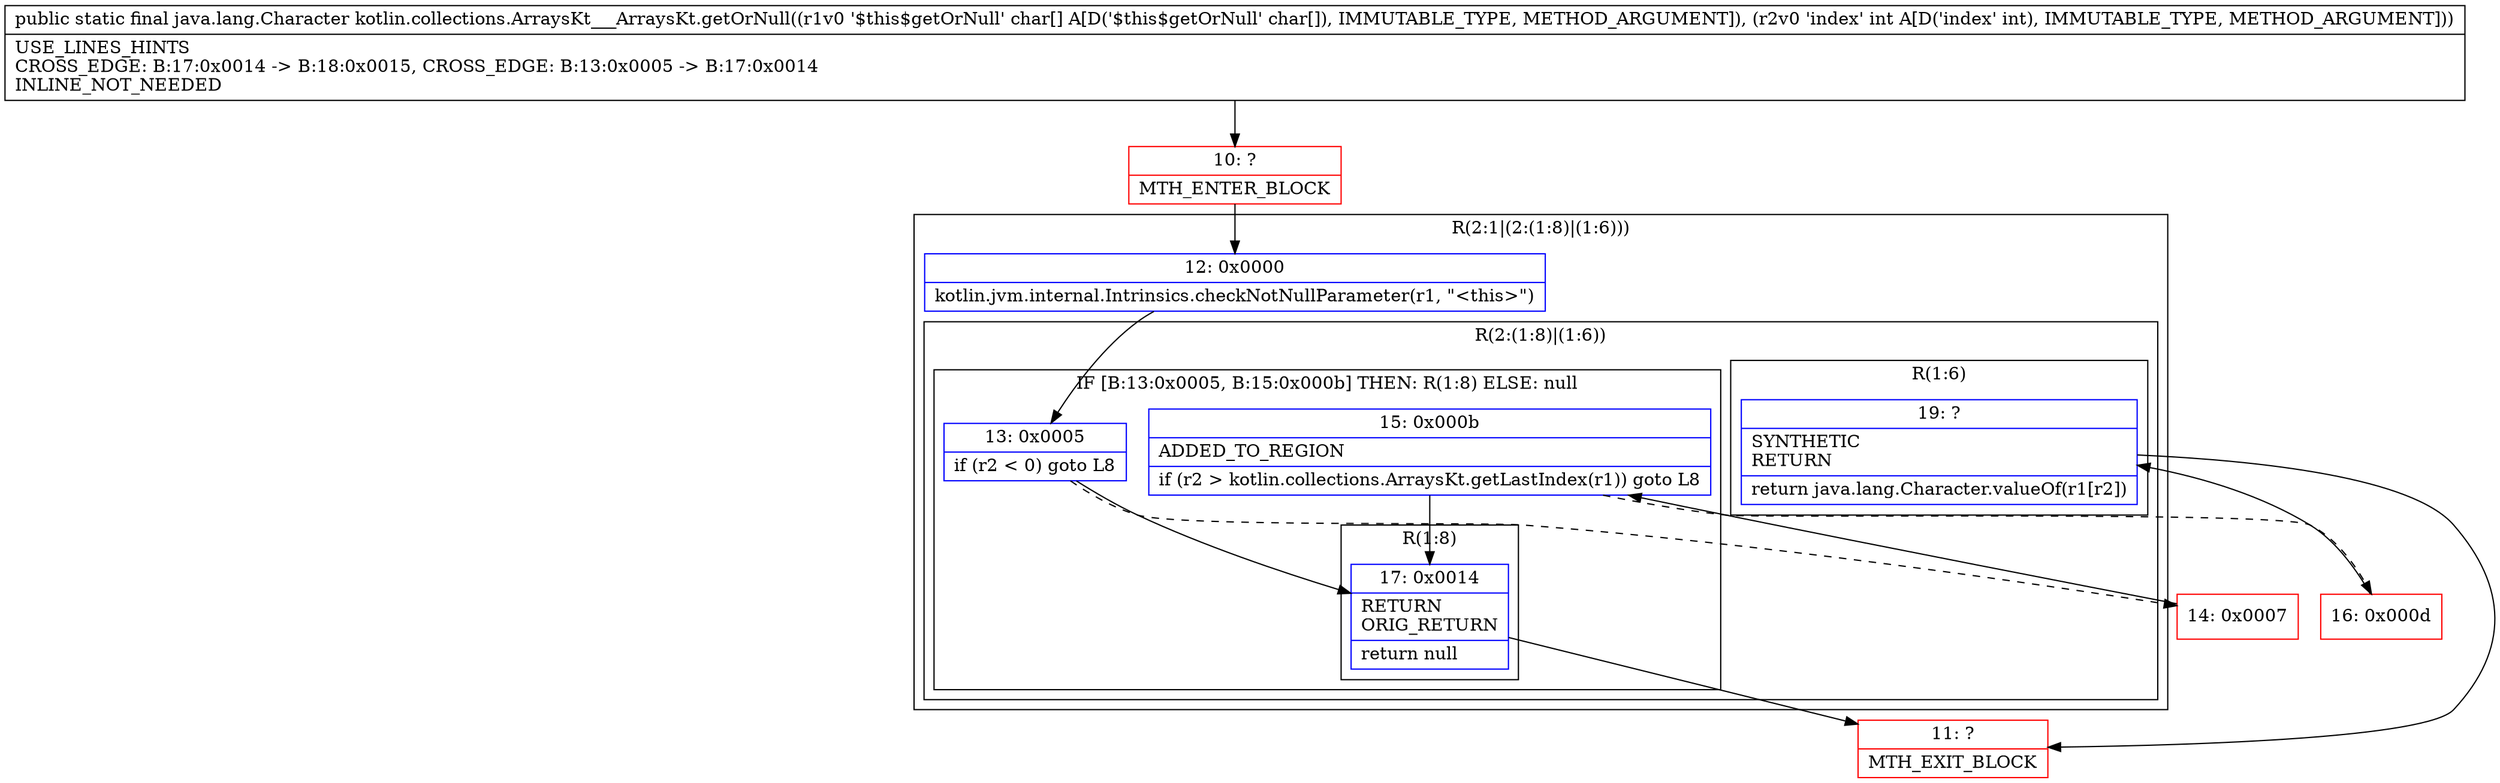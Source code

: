 digraph "CFG forkotlin.collections.ArraysKt___ArraysKt.getOrNull([CI)Ljava\/lang\/Character;" {
subgraph cluster_Region_1683451946 {
label = "R(2:1|(2:(1:8)|(1:6)))";
node [shape=record,color=blue];
Node_12 [shape=record,label="{12\:\ 0x0000|kotlin.jvm.internal.Intrinsics.checkNotNullParameter(r1, \"\<this\>\")\l}"];
subgraph cluster_Region_1522448321 {
label = "R(2:(1:8)|(1:6))";
node [shape=record,color=blue];
subgraph cluster_IfRegion_29994307 {
label = "IF [B:13:0x0005, B:15:0x000b] THEN: R(1:8) ELSE: null";
node [shape=record,color=blue];
Node_13 [shape=record,label="{13\:\ 0x0005|if (r2 \< 0) goto L8\l}"];
Node_15 [shape=record,label="{15\:\ 0x000b|ADDED_TO_REGION\l|if (r2 \> kotlin.collections.ArraysKt.getLastIndex(r1)) goto L8\l}"];
subgraph cluster_Region_1612387334 {
label = "R(1:8)";
node [shape=record,color=blue];
Node_17 [shape=record,label="{17\:\ 0x0014|RETURN\lORIG_RETURN\l|return null\l}"];
}
}
subgraph cluster_Region_1058209295 {
label = "R(1:6)";
node [shape=record,color=blue];
Node_19 [shape=record,label="{19\:\ ?|SYNTHETIC\lRETURN\l|return java.lang.Character.valueOf(r1[r2])\l}"];
}
}
}
Node_10 [shape=record,color=red,label="{10\:\ ?|MTH_ENTER_BLOCK\l}"];
Node_14 [shape=record,color=red,label="{14\:\ 0x0007}"];
Node_16 [shape=record,color=red,label="{16\:\ 0x000d}"];
Node_11 [shape=record,color=red,label="{11\:\ ?|MTH_EXIT_BLOCK\l}"];
MethodNode[shape=record,label="{public static final java.lang.Character kotlin.collections.ArraysKt___ArraysKt.getOrNull((r1v0 '$this$getOrNull' char[] A[D('$this$getOrNull' char[]), IMMUTABLE_TYPE, METHOD_ARGUMENT]), (r2v0 'index' int A[D('index' int), IMMUTABLE_TYPE, METHOD_ARGUMENT]))  | USE_LINES_HINTS\lCROSS_EDGE: B:17:0x0014 \-\> B:18:0x0015, CROSS_EDGE: B:13:0x0005 \-\> B:17:0x0014\lINLINE_NOT_NEEDED\l}"];
MethodNode -> Node_10;Node_12 -> Node_13;
Node_13 -> Node_14[style=dashed];
Node_13 -> Node_17;
Node_15 -> Node_16[style=dashed];
Node_15 -> Node_17;
Node_17 -> Node_11;
Node_19 -> Node_11;
Node_10 -> Node_12;
Node_14 -> Node_15;
Node_16 -> Node_19;
}

